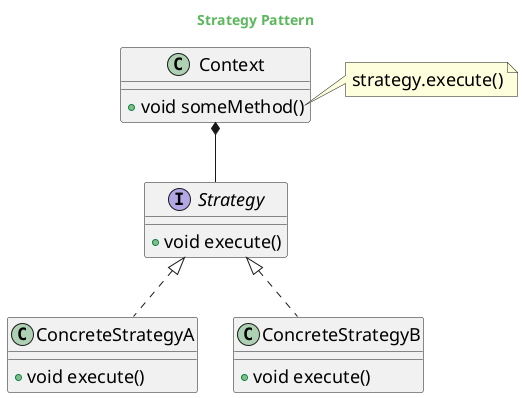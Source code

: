 @startuml

skinparam backgroundcolor transparent
skinparam classFontSize 18
skinparam noteFontSize 18
skinparam arrowFontSize 18
skinparam classAttributeFontSize 18

skinparam titleFontColor #5cb85c

Title Strategy Pattern

class Context{
    + void someMethod()
}

interface Strategy{
    + void execute()
}

class ConcreteStrategyA implements Strategy{
    + void execute()
}
class ConcreteStrategyB implements Strategy{
    + void execute()
}

Context *-- Strategy

note right of Context::someMethod
    strategy.execute()
end note

@enduml